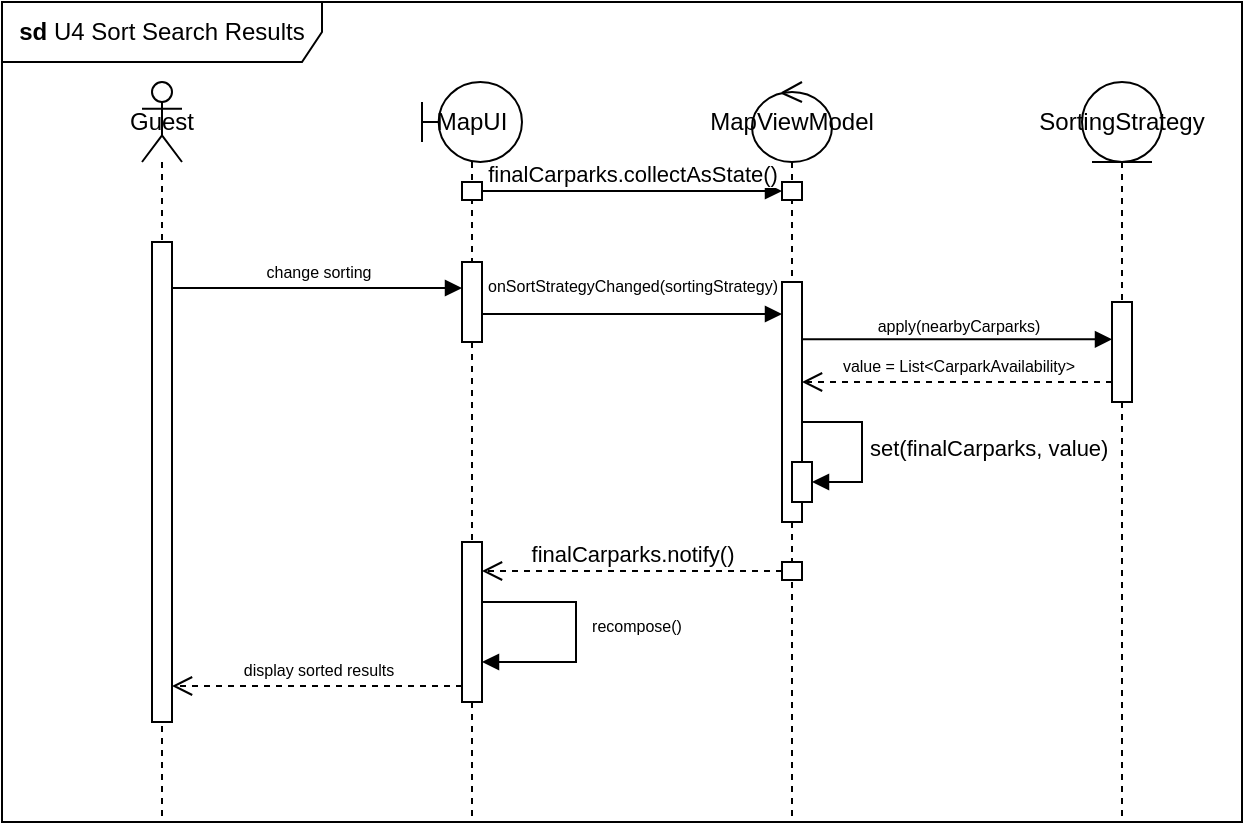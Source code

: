 <mxfile version="22.1.3" type="google">
  <diagram name="Page-1" id="2YBvvXClWsGukQMizWep">
    <mxGraphModel grid="1" page="1" gridSize="10" guides="1" tooltips="1" connect="1" arrows="1" fold="1" pageScale="1" pageWidth="850" pageHeight="1100" math="0" shadow="0">
      <root>
        <mxCell id="0" />
        <mxCell id="1" parent="0" />
        <mxCell id="9rNmP6BkobSEmylUDz1S-2" value="&lt;b&gt;sd &lt;/b&gt;U4 Sort Search Results" style="shape=umlFrame;whiteSpace=wrap;html=1;pointerEvents=0;width=160;height=30;" vertex="1" parent="1">
          <mxGeometry width="620" height="410" as="geometry" />
        </mxCell>
        <mxCell id="9rNmP6BkobSEmylUDz1S-5" value="Guest" style="shape=umlLifeline;perimeter=lifelinePerimeter;whiteSpace=wrap;html=1;container=1;dropTarget=0;collapsible=0;recursiveResize=0;outlineConnect=0;portConstraint=eastwest;newEdgeStyle={&quot;curved&quot;:0,&quot;rounded&quot;:0};participant=umlActor;" vertex="1" parent="1">
          <mxGeometry x="70" y="40" width="20" height="370" as="geometry" />
        </mxCell>
        <mxCell id="9rNmP6BkobSEmylUDz1S-9" value="" style="html=1;points=[[0,0,0,0,5],[0,1,0,0,-5],[1,0,0,0,5],[1,1,0,0,-5]];perimeter=orthogonalPerimeter;outlineConnect=0;targetShapes=umlLifeline;portConstraint=eastwest;newEdgeStyle={&quot;curved&quot;:0,&quot;rounded&quot;:0};" vertex="1" parent="9rNmP6BkobSEmylUDz1S-5">
          <mxGeometry x="5" y="80" width="10" height="240" as="geometry" />
        </mxCell>
        <mxCell id="9rNmP6BkobSEmylUDz1S-6" value="MapUI" style="shape=umlLifeline;perimeter=lifelinePerimeter;whiteSpace=wrap;html=1;container=1;dropTarget=0;collapsible=0;recursiveResize=0;outlineConnect=0;portConstraint=eastwest;newEdgeStyle={&quot;curved&quot;:0,&quot;rounded&quot;:0};participant=umlBoundary;" vertex="1" parent="1">
          <mxGeometry x="210" y="40" width="50" height="370" as="geometry" />
        </mxCell>
        <mxCell id="9rNmP6BkobSEmylUDz1S-10" value="" style="html=1;points=[[0,0,0,0,5],[0,1,0,0,-5],[1,0,0,0,5],[1,1,0,0,-5]];perimeter=orthogonalPerimeter;outlineConnect=0;targetShapes=umlLifeline;portConstraint=eastwest;newEdgeStyle={&quot;curved&quot;:0,&quot;rounded&quot;:0};" vertex="1" parent="9rNmP6BkobSEmylUDz1S-6">
          <mxGeometry x="20" y="90" width="10" height="40" as="geometry" />
        </mxCell>
        <mxCell id="9rNmP6BkobSEmylUDz1S-19" value="&lt;font style=&quot;font-size: 8px;&quot;&gt;recompose()&lt;/font&gt;" style="html=1;verticalAlign=bottom;endArrow=block;curved=0;rounded=0;" edge="1" parent="9rNmP6BkobSEmylUDz1S-6" source="LT-ueMqlYBtlBCt0IVm--10" target="LT-ueMqlYBtlBCt0IVm--10">
          <mxGeometry x="0.083" y="30" width="80" relative="1" as="geometry">
            <mxPoint x="26.912" y="260" as="sourcePoint" />
            <mxPoint x="32" y="290.0" as="targetPoint" />
            <Array as="points">
              <mxPoint x="77" y="260" />
              <mxPoint x="77" y="270" />
              <mxPoint x="77" y="290" />
            </Array>
            <mxPoint as="offset" />
          </mxGeometry>
        </mxCell>
        <mxCell id="LT-ueMqlYBtlBCt0IVm--1" value="" style="html=1;points=[[0,0,0,0,5],[0,1,0,0,-5],[1,0,0,0,5],[1,1,0,0,-5]];perimeter=orthogonalPerimeter;outlineConnect=0;targetShapes=umlLifeline;portConstraint=eastwest;newEdgeStyle={&quot;curved&quot;:0,&quot;rounded&quot;:0};" vertex="1" parent="9rNmP6BkobSEmylUDz1S-6">
          <mxGeometry x="20" y="50" width="10" height="9" as="geometry" />
        </mxCell>
        <mxCell id="LT-ueMqlYBtlBCt0IVm--10" value="" style="html=1;points=[[0,0,0,0,5],[0,1,0,0,-5],[1,0,0,0,5],[1,1,0,0,-5]];perimeter=orthogonalPerimeter;outlineConnect=0;targetShapes=umlLifeline;portConstraint=eastwest;newEdgeStyle={&quot;curved&quot;:0,&quot;rounded&quot;:0};" vertex="1" parent="9rNmP6BkobSEmylUDz1S-6">
          <mxGeometry x="20" y="230" width="10" height="80" as="geometry" />
        </mxCell>
        <mxCell id="9rNmP6BkobSEmylUDz1S-7" value="MapViewModel" style="shape=umlLifeline;perimeter=lifelinePerimeter;whiteSpace=wrap;html=1;container=1;dropTarget=0;collapsible=0;recursiveResize=0;outlineConnect=0;portConstraint=eastwest;newEdgeStyle={&quot;curved&quot;:0,&quot;rounded&quot;:0};participant=umlControl;" vertex="1" parent="1">
          <mxGeometry x="375" y="40" width="40" height="370" as="geometry" />
        </mxCell>
        <mxCell id="9rNmP6BkobSEmylUDz1S-12" value="" style="html=1;points=[[0,0,0,0,5],[0,1,0,0,-5],[1,0,0,0,5],[1,1,0,0,-5]];perimeter=orthogonalPerimeter;outlineConnect=0;targetShapes=umlLifeline;portConstraint=eastwest;newEdgeStyle={&quot;curved&quot;:0,&quot;rounded&quot;:0};" vertex="1" parent="9rNmP6BkobSEmylUDz1S-7">
          <mxGeometry x="15" y="100" width="10" height="120" as="geometry" />
        </mxCell>
        <mxCell id="LT-ueMqlYBtlBCt0IVm--2" value="" style="html=1;points=[[0,0,0,0,5],[0,1,0,0,-5],[1,0,0,0,5],[1,1,0,0,-5]];perimeter=orthogonalPerimeter;outlineConnect=0;targetShapes=umlLifeline;portConstraint=eastwest;newEdgeStyle={&quot;curved&quot;:0,&quot;rounded&quot;:0};" vertex="1" parent="9rNmP6BkobSEmylUDz1S-7">
          <mxGeometry x="15" y="50" width="10" height="9" as="geometry" />
        </mxCell>
        <mxCell id="LT-ueMqlYBtlBCt0IVm--6" value="" style="html=1;points=[[0,0,0,0,5],[0,1,0,0,-5],[1,0,0,0,5],[1,1,0,0,-5]];perimeter=orthogonalPerimeter;outlineConnect=0;targetShapes=umlLifeline;portConstraint=eastwest;newEdgeStyle={&quot;curved&quot;:0,&quot;rounded&quot;:0};" vertex="1" parent="9rNmP6BkobSEmylUDz1S-7">
          <mxGeometry x="20" y="190" width="10" height="20" as="geometry" />
        </mxCell>
        <mxCell id="LT-ueMqlYBtlBCt0IVm--7" value="set(finalCarparks, value)&amp;nbsp;" style="html=1;align=left;spacingLeft=2;endArrow=block;rounded=0;edgeStyle=orthogonalEdgeStyle;curved=0;rounded=0;" edge="1" parent="9rNmP6BkobSEmylUDz1S-7" target="LT-ueMqlYBtlBCt0IVm--6">
          <mxGeometry relative="1" as="geometry">
            <mxPoint x="25" y="170" as="sourcePoint" />
            <Array as="points">
              <mxPoint x="55" y="200" />
            </Array>
          </mxGeometry>
        </mxCell>
        <mxCell id="LT-ueMqlYBtlBCt0IVm--8" value="" style="html=1;points=[[0,0,0,0,5],[0,1,0,0,-5],[1,0,0,0,5],[1,1,0,0,-5]];perimeter=orthogonalPerimeter;outlineConnect=0;targetShapes=umlLifeline;portConstraint=eastwest;newEdgeStyle={&quot;curved&quot;:0,&quot;rounded&quot;:0};" vertex="1" parent="9rNmP6BkobSEmylUDz1S-7">
          <mxGeometry x="15" y="240" width="10" height="9" as="geometry" />
        </mxCell>
        <mxCell id="9rNmP6BkobSEmylUDz1S-11" value="&lt;font style=&quot;font-size: 8px;&quot;&gt;change sorting&lt;/font&gt;" style="html=1;verticalAlign=bottom;endArrow=block;curved=0;rounded=0;" edge="1" parent="1" target="9rNmP6BkobSEmylUDz1S-10">
          <mxGeometry width="80" relative="1" as="geometry">
            <mxPoint x="85" y="143" as="sourcePoint" />
            <mxPoint x="395" y="143" as="targetPoint" />
          </mxGeometry>
        </mxCell>
        <mxCell id="9rNmP6BkobSEmylUDz1S-13" value="&lt;font style=&quot;font-size: 8px;&quot;&gt;onSortStrategyChanged(sortingStrategy)&lt;/font&gt;" style="html=1;verticalAlign=bottom;endArrow=block;curved=0;rounded=0;" edge="1" parent="1">
          <mxGeometry y="6" width="80" relative="1" as="geometry">
            <mxPoint x="240" y="156" as="sourcePoint" />
            <mxPoint x="390" y="156" as="targetPoint" />
            <mxPoint as="offset" />
          </mxGeometry>
        </mxCell>
        <mxCell id="9rNmP6BkobSEmylUDz1S-14" value="SortingStrategy" style="shape=umlLifeline;perimeter=lifelinePerimeter;whiteSpace=wrap;html=1;container=1;dropTarget=0;collapsible=0;recursiveResize=0;outlineConnect=0;portConstraint=eastwest;newEdgeStyle={&quot;curved&quot;:0,&quot;rounded&quot;:0};participant=umlEntity;" vertex="1" parent="1">
          <mxGeometry x="540" y="40" width="40" height="370" as="geometry" />
        </mxCell>
        <mxCell id="9rNmP6BkobSEmylUDz1S-15" value="" style="html=1;points=[[0,0,0,0,5],[0,1,0,0,-5],[1,0,0,0,5],[1,1,0,0,-5]];perimeter=orthogonalPerimeter;outlineConnect=0;targetShapes=umlLifeline;portConstraint=eastwest;newEdgeStyle={&quot;curved&quot;:0,&quot;rounded&quot;:0};" vertex="1" parent="9rNmP6BkobSEmylUDz1S-14">
          <mxGeometry x="15" y="110" width="10" height="50" as="geometry" />
        </mxCell>
        <mxCell id="9rNmP6BkobSEmylUDz1S-16" value="&lt;font style=&quot;font-size: 8px;&quot;&gt;apply(nearbyCarparks)&lt;/font&gt;" style="html=1;verticalAlign=bottom;endArrow=block;curved=0;rounded=0;" edge="1" parent="1" target="9rNmP6BkobSEmylUDz1S-15">
          <mxGeometry y="-1" width="80" relative="1" as="geometry">
            <mxPoint x="400" y="168.64" as="sourcePoint" />
            <mxPoint x="530" y="168.64" as="targetPoint" />
            <mxPoint as="offset" />
          </mxGeometry>
        </mxCell>
        <mxCell id="9rNmP6BkobSEmylUDz1S-17" value="&lt;font style=&quot;font-size: 8px;&quot;&gt;value = List&amp;lt;CarparkAvailability&amp;gt;&lt;/font&gt;" style="html=1;verticalAlign=bottom;endArrow=open;dashed=1;endSize=8;curved=0;rounded=0;" edge="1" parent="1" source="9rNmP6BkobSEmylUDz1S-15">
          <mxGeometry relative="1" as="geometry">
            <mxPoint x="530" y="190" as="sourcePoint" />
            <mxPoint x="400" y="190" as="targetPoint" />
          </mxGeometry>
        </mxCell>
        <mxCell id="9rNmP6BkobSEmylUDz1S-21" value="&lt;font style=&quot;font-size: 8px;&quot;&gt;display sorted results&lt;/font&gt;" style="html=1;verticalAlign=bottom;endArrow=open;dashed=1;endSize=8;curved=0;rounded=0;" edge="1" parent="1">
          <mxGeometry relative="1" as="geometry">
            <mxPoint x="230.0" y="342" as="sourcePoint" />
            <mxPoint x="85" y="342" as="targetPoint" />
          </mxGeometry>
        </mxCell>
        <mxCell id="LT-ueMqlYBtlBCt0IVm--3" value="finalCarparks.collectAsState()" style="html=1;verticalAlign=bottom;endArrow=block;curved=0;rounded=0;" edge="1" parent="1" source="LT-ueMqlYBtlBCt0IVm--1" target="LT-ueMqlYBtlBCt0IVm--2">
          <mxGeometry width="80" relative="1" as="geometry">
            <mxPoint x="265" y="90" as="sourcePoint" />
            <mxPoint x="345" y="90" as="targetPoint" />
          </mxGeometry>
        </mxCell>
        <mxCell id="LT-ueMqlYBtlBCt0IVm--11" value="finalCarparks.notify()" style="html=1;verticalAlign=bottom;endArrow=open;dashed=1;endSize=8;curved=0;rounded=0;" edge="1" parent="1" source="LT-ueMqlYBtlBCt0IVm--8" target="LT-ueMqlYBtlBCt0IVm--10">
          <mxGeometry relative="1" as="geometry">
            <mxPoint x="390" y="280.0" as="sourcePoint" />
            <mxPoint x="305" y="281" as="targetPoint" />
          </mxGeometry>
        </mxCell>
      </root>
    </mxGraphModel>
  </diagram>
</mxfile>
